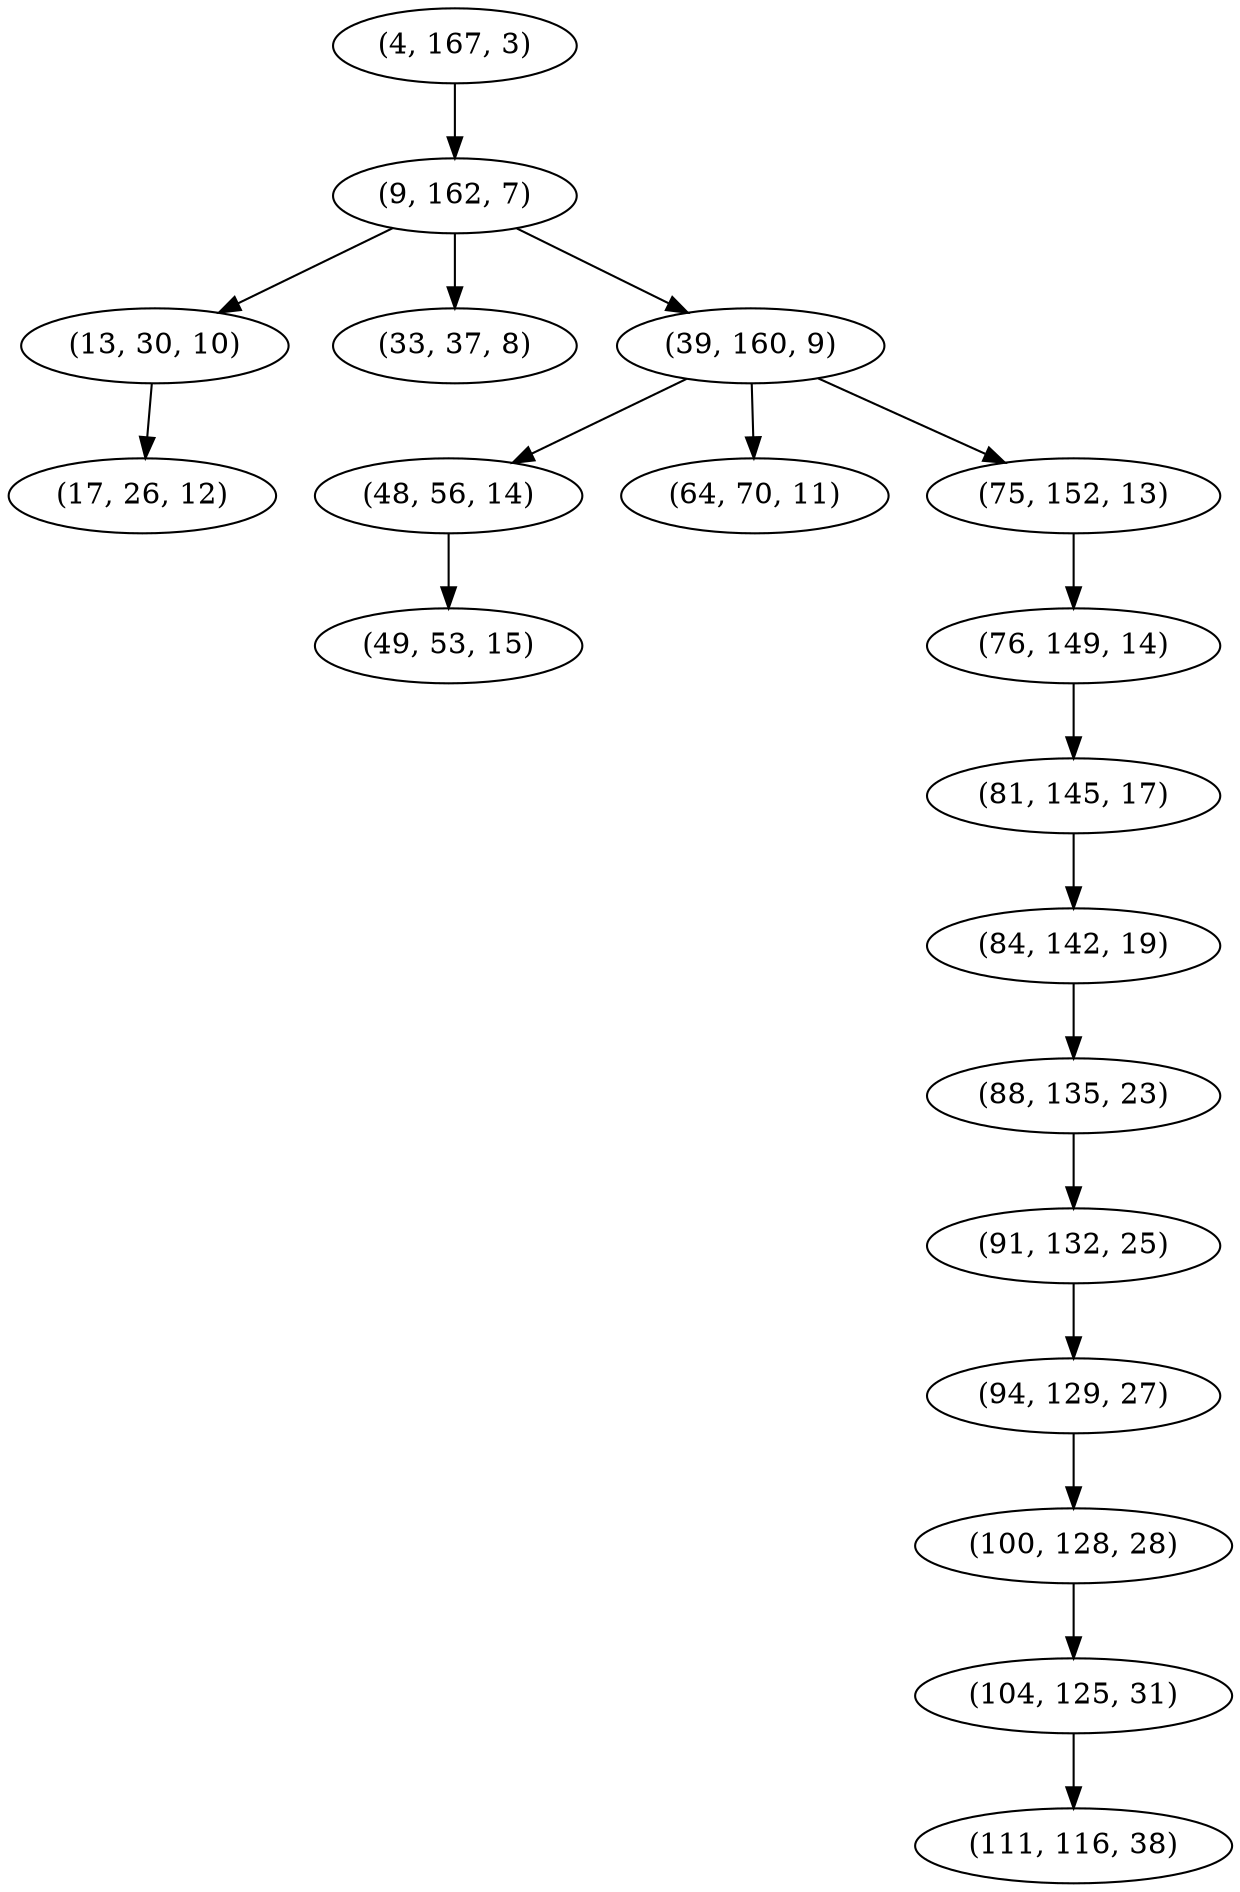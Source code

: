 digraph tree {
    "(4, 167, 3)";
    "(9, 162, 7)";
    "(13, 30, 10)";
    "(17, 26, 12)";
    "(33, 37, 8)";
    "(39, 160, 9)";
    "(48, 56, 14)";
    "(49, 53, 15)";
    "(64, 70, 11)";
    "(75, 152, 13)";
    "(76, 149, 14)";
    "(81, 145, 17)";
    "(84, 142, 19)";
    "(88, 135, 23)";
    "(91, 132, 25)";
    "(94, 129, 27)";
    "(100, 128, 28)";
    "(104, 125, 31)";
    "(111, 116, 38)";
    "(4, 167, 3)" -> "(9, 162, 7)";
    "(9, 162, 7)" -> "(13, 30, 10)";
    "(9, 162, 7)" -> "(33, 37, 8)";
    "(9, 162, 7)" -> "(39, 160, 9)";
    "(13, 30, 10)" -> "(17, 26, 12)";
    "(39, 160, 9)" -> "(48, 56, 14)";
    "(39, 160, 9)" -> "(64, 70, 11)";
    "(39, 160, 9)" -> "(75, 152, 13)";
    "(48, 56, 14)" -> "(49, 53, 15)";
    "(75, 152, 13)" -> "(76, 149, 14)";
    "(76, 149, 14)" -> "(81, 145, 17)";
    "(81, 145, 17)" -> "(84, 142, 19)";
    "(84, 142, 19)" -> "(88, 135, 23)";
    "(88, 135, 23)" -> "(91, 132, 25)";
    "(91, 132, 25)" -> "(94, 129, 27)";
    "(94, 129, 27)" -> "(100, 128, 28)";
    "(100, 128, 28)" -> "(104, 125, 31)";
    "(104, 125, 31)" -> "(111, 116, 38)";
}
